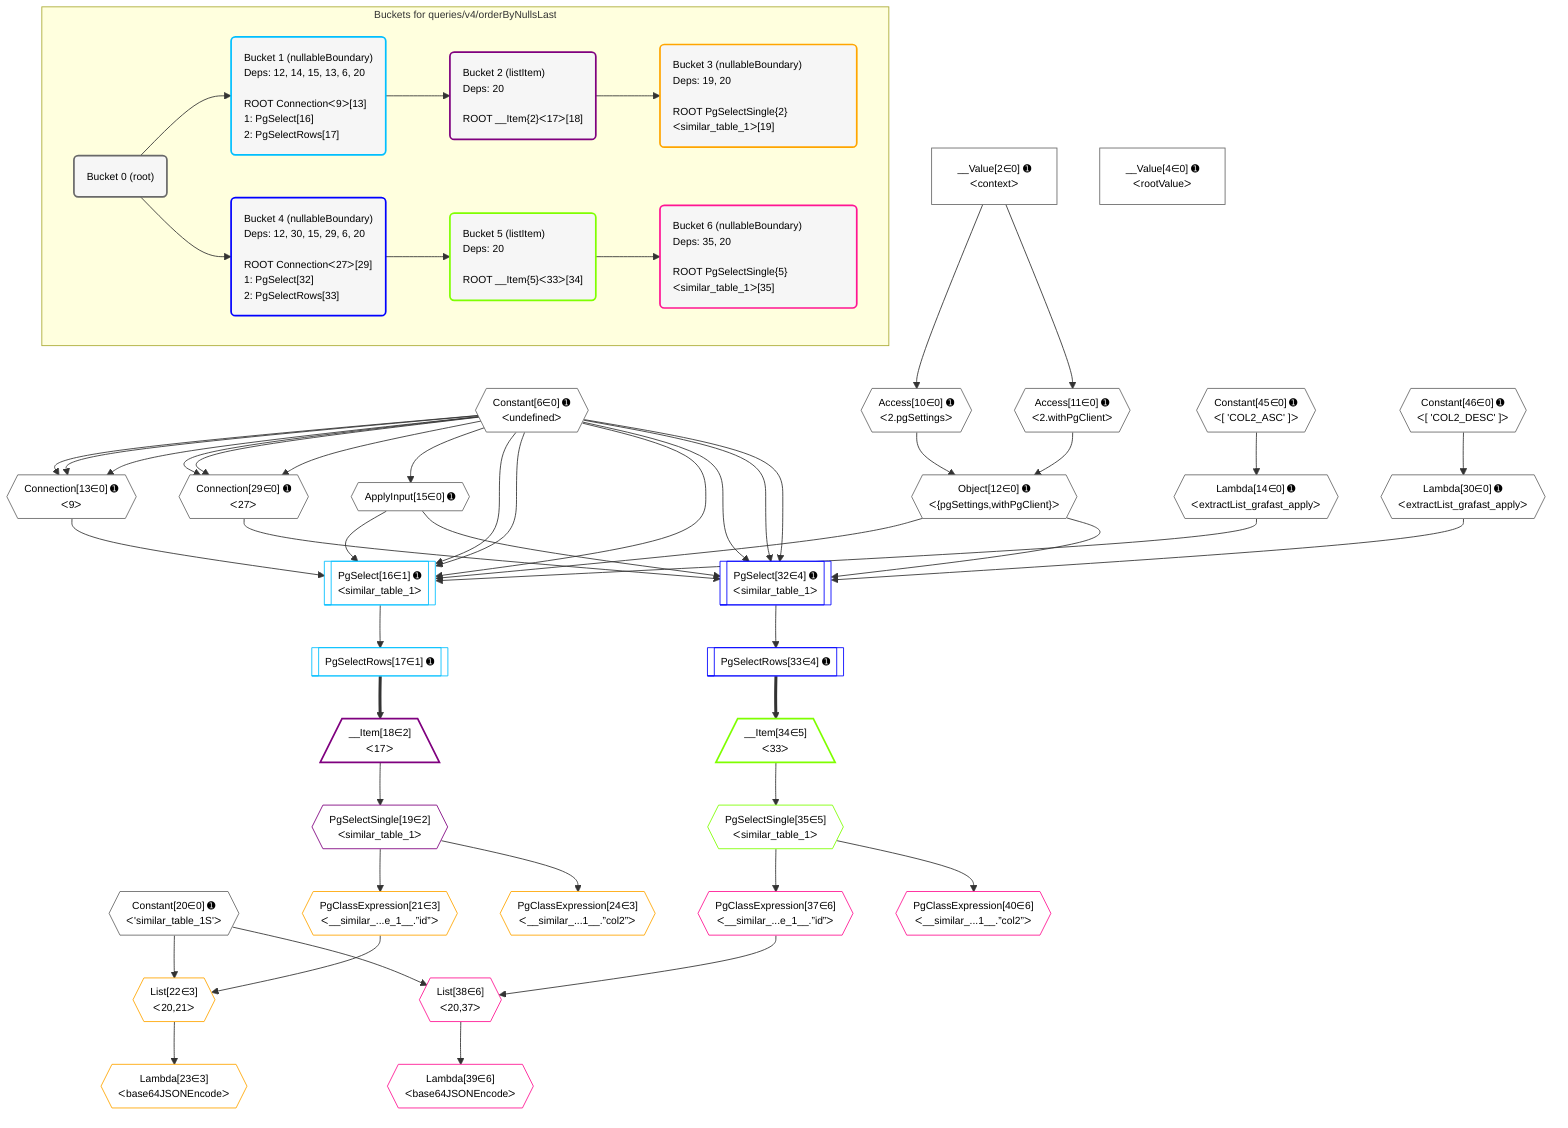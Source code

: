 %%{init: {'themeVariables': { 'fontSize': '12px'}}}%%
graph TD
    classDef path fill:#eee,stroke:#000,color:#000
    classDef plan fill:#fff,stroke-width:1px,color:#000
    classDef itemplan fill:#fff,stroke-width:2px,color:#000
    classDef unbatchedplan fill:#dff,stroke-width:1px,color:#000
    classDef sideeffectplan fill:#fcc,stroke-width:2px,color:#000
    classDef bucket fill:#f6f6f6,color:#000,stroke-width:2px,text-align:left


    %% plan dependencies
    Connection13{{"Connection[13∈0] ➊<br />ᐸ9ᐳ"}}:::plan
    Constant6{{"Constant[6∈0] ➊<br />ᐸundefinedᐳ"}}:::plan
    Constant6 & Constant6 & Constant6 --> Connection13
    Connection29{{"Connection[29∈0] ➊<br />ᐸ27ᐳ"}}:::plan
    Constant6 & Constant6 & Constant6 --> Connection29
    Object12{{"Object[12∈0] ➊<br />ᐸ{pgSettings,withPgClient}ᐳ"}}:::plan
    Access10{{"Access[10∈0] ➊<br />ᐸ2.pgSettingsᐳ"}}:::plan
    Access11{{"Access[11∈0] ➊<br />ᐸ2.withPgClientᐳ"}}:::plan
    Access10 & Access11 --> Object12
    __Value2["__Value[2∈0] ➊<br />ᐸcontextᐳ"]:::plan
    __Value2 --> Access10
    __Value2 --> Access11
    Lambda14{{"Lambda[14∈0] ➊<br />ᐸextractList_grafast_applyᐳ"}}:::plan
    Constant45{{"Constant[45∈0] ➊<br />ᐸ[ 'COL2_ASC' ]ᐳ"}}:::plan
    Constant45 --> Lambda14
    ApplyInput15{{"ApplyInput[15∈0] ➊"}}:::plan
    Constant6 --> ApplyInput15
    Lambda30{{"Lambda[30∈0] ➊<br />ᐸextractList_grafast_applyᐳ"}}:::plan
    Constant46{{"Constant[46∈0] ➊<br />ᐸ[ 'COL2_DESC' ]ᐳ"}}:::plan
    Constant46 --> Lambda30
    __Value4["__Value[4∈0] ➊<br />ᐸrootValueᐳ"]:::plan
    Constant20{{"Constant[20∈0] ➊<br />ᐸ'similar_table_1S'ᐳ"}}:::plan
    PgSelect16[["PgSelect[16∈1] ➊<br />ᐸsimilar_table_1ᐳ"]]:::plan
    Object12 & Lambda14 & ApplyInput15 & Connection13 & Constant6 & Constant6 & Constant6 --> PgSelect16
    PgSelectRows17[["PgSelectRows[17∈1] ➊"]]:::plan
    PgSelect16 --> PgSelectRows17
    __Item18[/"__Item[18∈2]<br />ᐸ17ᐳ"\]:::itemplan
    PgSelectRows17 ==> __Item18
    PgSelectSingle19{{"PgSelectSingle[19∈2]<br />ᐸsimilar_table_1ᐳ"}}:::plan
    __Item18 --> PgSelectSingle19
    List22{{"List[22∈3]<br />ᐸ20,21ᐳ"}}:::plan
    PgClassExpression21{{"PgClassExpression[21∈3]<br />ᐸ__similar_...e_1__.”id”ᐳ"}}:::plan
    Constant20 & PgClassExpression21 --> List22
    PgSelectSingle19 --> PgClassExpression21
    Lambda23{{"Lambda[23∈3]<br />ᐸbase64JSONEncodeᐳ"}}:::plan
    List22 --> Lambda23
    PgClassExpression24{{"PgClassExpression[24∈3]<br />ᐸ__similar_...1__.”col2”ᐳ"}}:::plan
    PgSelectSingle19 --> PgClassExpression24
    PgSelect32[["PgSelect[32∈4] ➊<br />ᐸsimilar_table_1ᐳ"]]:::plan
    Object12 & Lambda30 & ApplyInput15 & Connection29 & Constant6 & Constant6 & Constant6 --> PgSelect32
    PgSelectRows33[["PgSelectRows[33∈4] ➊"]]:::plan
    PgSelect32 --> PgSelectRows33
    __Item34[/"__Item[34∈5]<br />ᐸ33ᐳ"\]:::itemplan
    PgSelectRows33 ==> __Item34
    PgSelectSingle35{{"PgSelectSingle[35∈5]<br />ᐸsimilar_table_1ᐳ"}}:::plan
    __Item34 --> PgSelectSingle35
    List38{{"List[38∈6]<br />ᐸ20,37ᐳ"}}:::plan
    PgClassExpression37{{"PgClassExpression[37∈6]<br />ᐸ__similar_...e_1__.”id”ᐳ"}}:::plan
    Constant20 & PgClassExpression37 --> List38
    PgSelectSingle35 --> PgClassExpression37
    Lambda39{{"Lambda[39∈6]<br />ᐸbase64JSONEncodeᐳ"}}:::plan
    List38 --> Lambda39
    PgClassExpression40{{"PgClassExpression[40∈6]<br />ᐸ__similar_...1__.”col2”ᐳ"}}:::plan
    PgSelectSingle35 --> PgClassExpression40

    %% define steps

    subgraph "Buckets for queries/v4/orderByNullsLast"
    Bucket0("Bucket 0 (root)"):::bucket
    classDef bucket0 stroke:#696969
    class Bucket0,__Value2,__Value4,Constant6,Access10,Access11,Object12,Connection13,Lambda14,ApplyInput15,Constant20,Connection29,Lambda30,Constant45,Constant46 bucket0
    Bucket1("Bucket 1 (nullableBoundary)<br />Deps: 12, 14, 15, 13, 6, 20<br /><br />ROOT Connectionᐸ9ᐳ[13]<br />1: PgSelect[16]<br />2: PgSelectRows[17]"):::bucket
    classDef bucket1 stroke:#00bfff
    class Bucket1,PgSelect16,PgSelectRows17 bucket1
    Bucket2("Bucket 2 (listItem)<br />Deps: 20<br /><br />ROOT __Item{2}ᐸ17ᐳ[18]"):::bucket
    classDef bucket2 stroke:#7f007f
    class Bucket2,__Item18,PgSelectSingle19 bucket2
    Bucket3("Bucket 3 (nullableBoundary)<br />Deps: 19, 20<br /><br />ROOT PgSelectSingle{2}ᐸsimilar_table_1ᐳ[19]"):::bucket
    classDef bucket3 stroke:#ffa500
    class Bucket3,PgClassExpression21,List22,Lambda23,PgClassExpression24 bucket3
    Bucket4("Bucket 4 (nullableBoundary)<br />Deps: 12, 30, 15, 29, 6, 20<br /><br />ROOT Connectionᐸ27ᐳ[29]<br />1: PgSelect[32]<br />2: PgSelectRows[33]"):::bucket
    classDef bucket4 stroke:#0000ff
    class Bucket4,PgSelect32,PgSelectRows33 bucket4
    Bucket5("Bucket 5 (listItem)<br />Deps: 20<br /><br />ROOT __Item{5}ᐸ33ᐳ[34]"):::bucket
    classDef bucket5 stroke:#7fff00
    class Bucket5,__Item34,PgSelectSingle35 bucket5
    Bucket6("Bucket 6 (nullableBoundary)<br />Deps: 35, 20<br /><br />ROOT PgSelectSingle{5}ᐸsimilar_table_1ᐳ[35]"):::bucket
    classDef bucket6 stroke:#ff1493
    class Bucket6,PgClassExpression37,List38,Lambda39,PgClassExpression40 bucket6
    Bucket0 --> Bucket1 & Bucket4
    Bucket1 --> Bucket2
    Bucket2 --> Bucket3
    Bucket4 --> Bucket5
    Bucket5 --> Bucket6
    end
